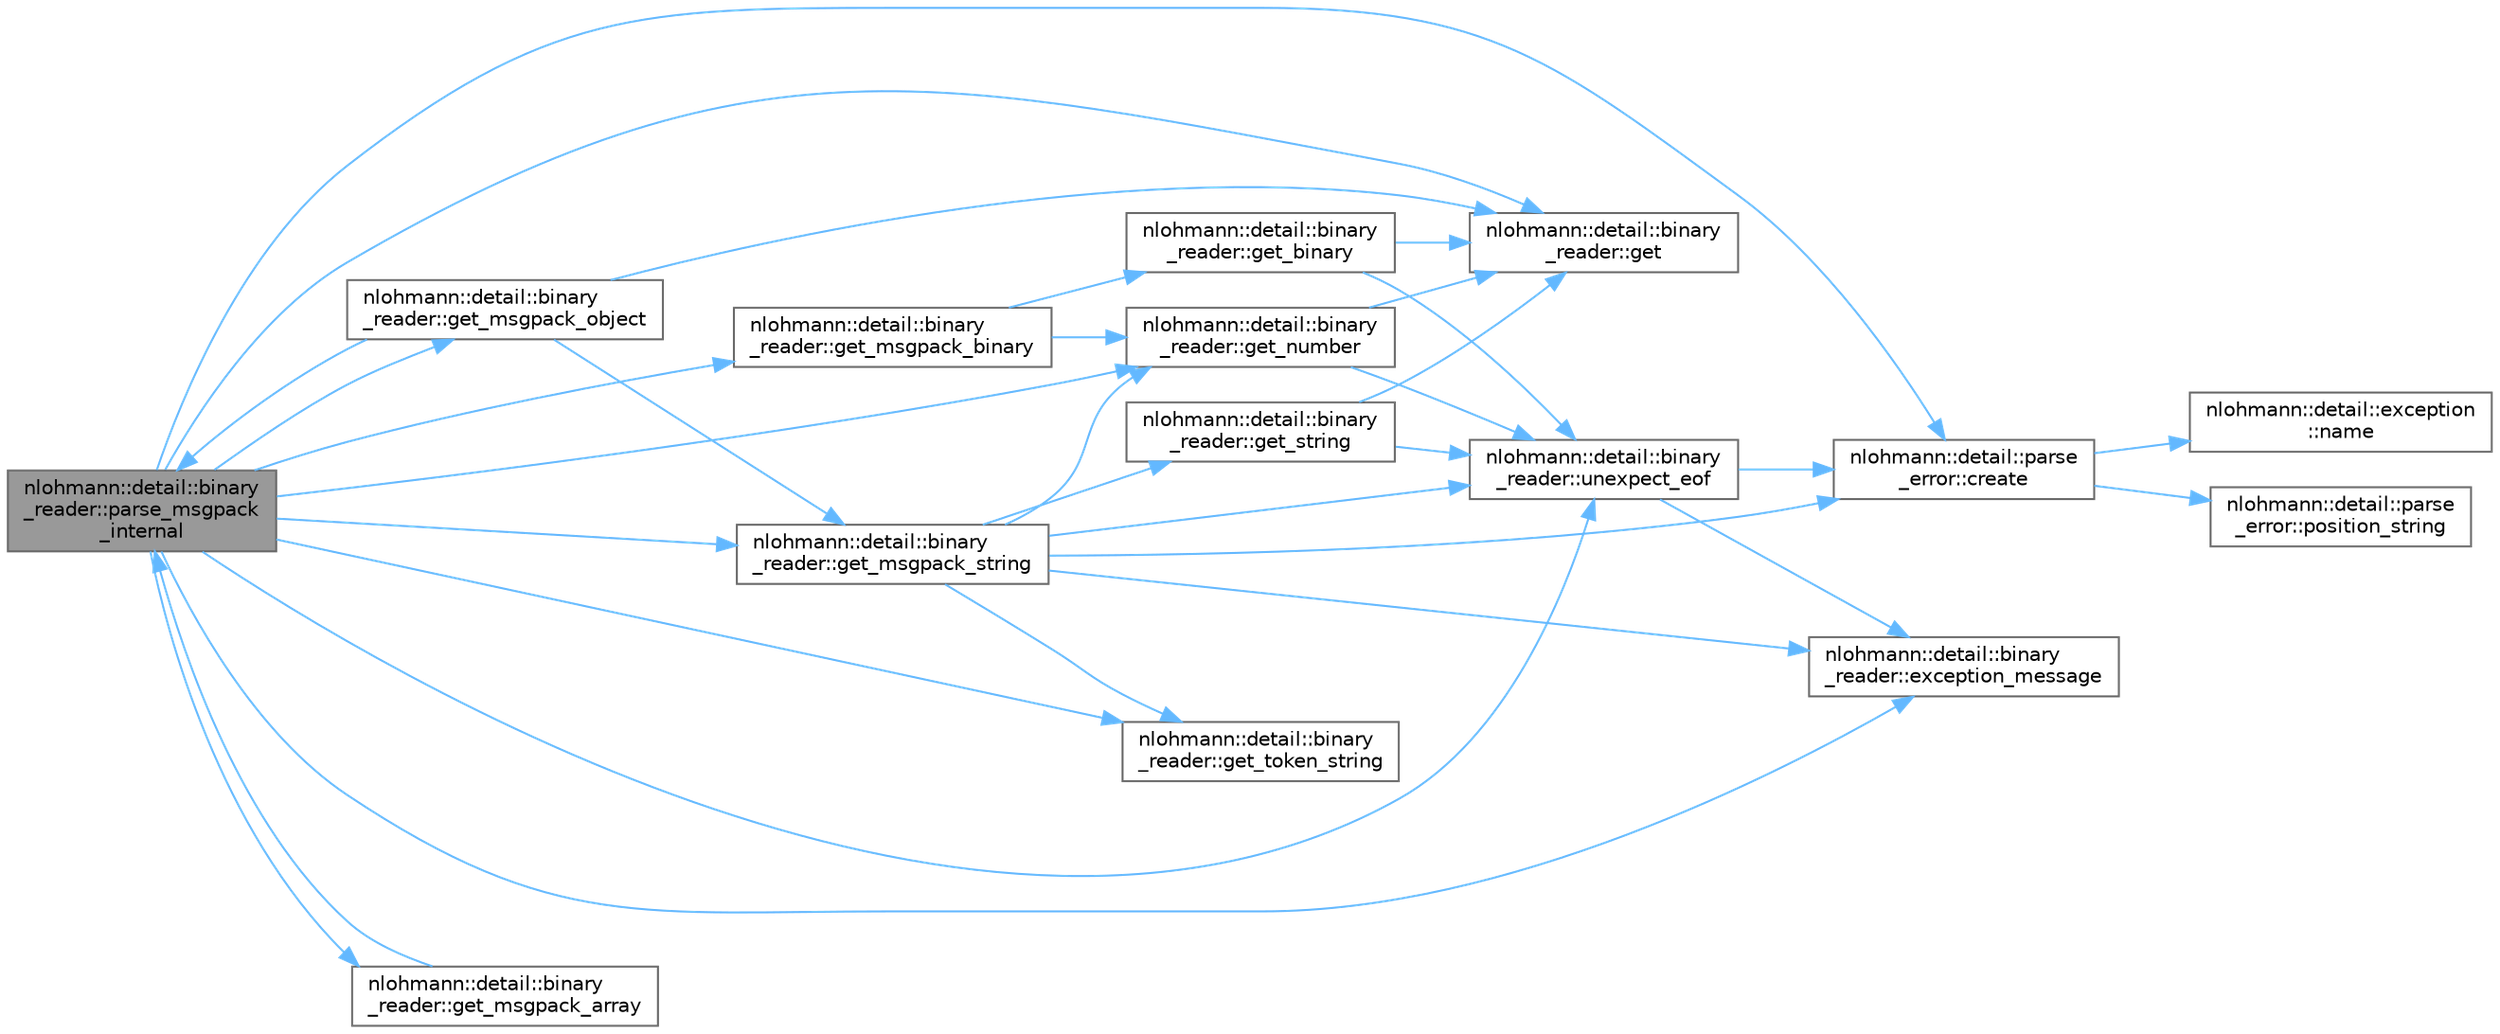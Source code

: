 digraph "nlohmann::detail::binary_reader::parse_msgpack_internal"
{
 // LATEX_PDF_SIZE
  bgcolor="transparent";
  edge [fontname=Helvetica,fontsize=10,labelfontname=Helvetica,labelfontsize=10];
  node [fontname=Helvetica,fontsize=10,shape=box,height=0.2,width=0.4];
  rankdir="LR";
  Node1 [label="nlohmann::detail::binary\l_reader::parse_msgpack\l_internal",height=0.2,width=0.4,color="gray40", fillcolor="grey60", style="filled", fontcolor="black",tooltip=" "];
  Node1 -> Node2 [color="steelblue1",style="solid"];
  Node2 [label="nlohmann::detail::parse\l_error::create",height=0.2,width=0.4,color="grey40", fillcolor="white", style="filled",URL="$a01563.html#a137ea4d27de45d8a844fd13451d40f3d",tooltip="create a parse error exception"];
  Node2 -> Node3 [color="steelblue1",style="solid"];
  Node3 [label="nlohmann::detail::exception\l::name",height=0.2,width=0.4,color="grey40", fillcolor="white", style="filled",URL="$a01559.html#abf41a7e9178356314082284e6cfea278",tooltip=" "];
  Node2 -> Node4 [color="steelblue1",style="solid"];
  Node4 [label="nlohmann::detail::parse\l_error::position_string",height=0.2,width=0.4,color="grey40", fillcolor="white", style="filled",URL="$a01563.html#aefe74adeaa48781464ba2fd2ec63d221",tooltip=" "];
  Node1 -> Node5 [color="steelblue1",style="solid"];
  Node5 [label="nlohmann::detail::binary\l_reader::exception_message",height=0.2,width=0.4,color="grey40", fillcolor="white", style="filled",URL="$a01995.html#a9c413c9a1bade1ce345740f4d69156f0",tooltip=" "];
  Node1 -> Node6 [color="steelblue1",style="solid"];
  Node6 [label="nlohmann::detail::binary\l_reader::get",height=0.2,width=0.4,color="grey40", fillcolor="white", style="filled",URL="$a01995.html#ad222095c0b21a87824cb10629299629a",tooltip="get next character from the input"];
  Node1 -> Node7 [color="steelblue1",style="solid"];
  Node7 [label="nlohmann::detail::binary\l_reader::get_msgpack_array",height=0.2,width=0.4,color="grey40", fillcolor="white", style="filled",URL="$a01995.html#a0ce1d7066597952efb008aaf578b2bd6",tooltip=" "];
  Node7 -> Node1 [color="steelblue1",style="solid"];
  Node1 -> Node8 [color="steelblue1",style="solid"];
  Node8 [label="nlohmann::detail::binary\l_reader::get_msgpack_binary",height=0.2,width=0.4,color="grey40", fillcolor="white", style="filled",URL="$a01995.html#a389e550fd397a48121cb82d92bb7475a",tooltip="reads a MessagePack byte array"];
  Node8 -> Node9 [color="steelblue1",style="solid"];
  Node9 [label="nlohmann::detail::binary\l_reader::get_binary",height=0.2,width=0.4,color="grey40", fillcolor="white", style="filled",URL="$a01995.html#a55e13d567a53234573ab3833c0ca32e9",tooltip="create a byte array by reading bytes from the input"];
  Node9 -> Node6 [color="steelblue1",style="solid"];
  Node9 -> Node10 [color="steelblue1",style="solid"];
  Node10 [label="nlohmann::detail::binary\l_reader::unexpect_eof",height=0.2,width=0.4,color="grey40", fillcolor="white", style="filled",URL="$a01995.html#a61a0bd8bbe7b560bd429fa990ba3ba1a",tooltip=" "];
  Node10 -> Node2 [color="steelblue1",style="solid"];
  Node10 -> Node5 [color="steelblue1",style="solid"];
  Node8 -> Node11 [color="steelblue1",style="solid"];
  Node11 [label="nlohmann::detail::binary\l_reader::get_number",height=0.2,width=0.4,color="grey40", fillcolor="white", style="filled",URL="$a01995.html#ac356c6364fe0273d3303fb7a447f4ef6",tooltip=" "];
  Node11 -> Node6 [color="steelblue1",style="solid"];
  Node11 -> Node10 [color="steelblue1",style="solid"];
  Node1 -> Node12 [color="steelblue1",style="solid"];
  Node12 [label="nlohmann::detail::binary\l_reader::get_msgpack_object",height=0.2,width=0.4,color="grey40", fillcolor="white", style="filled",URL="$a01995.html#a8bebd21ceef09b6b2562e87861832700",tooltip=" "];
  Node12 -> Node6 [color="steelblue1",style="solid"];
  Node12 -> Node13 [color="steelblue1",style="solid"];
  Node13 [label="nlohmann::detail::binary\l_reader::get_msgpack_string",height=0.2,width=0.4,color="grey40", fillcolor="white", style="filled",URL="$a01995.html#ad8cba5585327caa550dd5b6dd25a64f8",tooltip="reads a MessagePack string"];
  Node13 -> Node2 [color="steelblue1",style="solid"];
  Node13 -> Node5 [color="steelblue1",style="solid"];
  Node13 -> Node11 [color="steelblue1",style="solid"];
  Node13 -> Node14 [color="steelblue1",style="solid"];
  Node14 [label="nlohmann::detail::binary\l_reader::get_string",height=0.2,width=0.4,color="grey40", fillcolor="white", style="filled",URL="$a01995.html#a540919db22df36512f05a88945c13263",tooltip="create a string by reading characters from the input"];
  Node14 -> Node6 [color="steelblue1",style="solid"];
  Node14 -> Node10 [color="steelblue1",style="solid"];
  Node13 -> Node15 [color="steelblue1",style="solid"];
  Node15 [label="nlohmann::detail::binary\l_reader::get_token_string",height=0.2,width=0.4,color="grey40", fillcolor="white", style="filled",URL="$a01995.html#a7d323283c60a0b89ee5eeadf5cb9a5ad",tooltip=" "];
  Node13 -> Node10 [color="steelblue1",style="solid"];
  Node12 -> Node1 [color="steelblue1",style="solid"];
  Node1 -> Node13 [color="steelblue1",style="solid"];
  Node1 -> Node11 [color="steelblue1",style="solid"];
  Node1 -> Node15 [color="steelblue1",style="solid"];
  Node1 -> Node10 [color="steelblue1",style="solid"];
}
